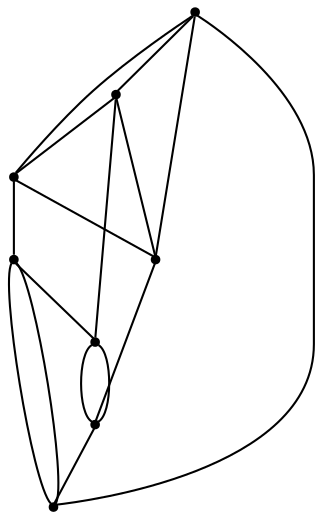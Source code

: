 graph {
  node [shape=point,comment="{\"directed\":false,\"doi\":\"10.1007/978-3-319-27261-0_16\",\"figure\":\"3\"}"]

  v0 [pos="1446.276210652626,2049.339926412427"]
  v1 [pos="1446.276210652626,2094.3466209813005"]
  v2 [pos="1446.2721409938936,2154.359616681988"]
  v3 [pos="1446.2595504871892,1989.3437178482714"]
  v4 [pos="1236.2427767586034,2049.339926412427"]
  v5 [pos="1236.2427767586034,2094.3466209813005"]
  v6 [pos="1236.2427767586034,2154.359616681988"]
  v7 [pos="1236.2427767586037,1989.339648239415"]

  v0 -- v3 [id="-1",pos="1446.276210652626,2049.339926412427 1423.7184738279657,2039.8760510170773 1415.8838720602425,2018.764573549137 1428.777568340011,2002.1955426164996 1432.9448988822608,1996.8363764538458 1438.983382203689,1992.3941440366298 1446.2595504871892,1989.3437178482714"]
  v6 -- v2 [id="-2",pos="1236.2427767586034,2154.359616681988 1446.2721409938936,2154.359616681988 1446.2721409938936,2154.359616681988 1446.2721409938936,2154.359616681988"]
  v5 -- v0 [id="-3",pos="1236.2427767586034,2094.3466209813005 1246.244344624636,2094.3466209813005 1246.244344624636,2094.3466209813005 1246.244344624636,2094.3466209813005 1256.2459124906684,2094.3466209813005 1276.2491753995687,2094.3466209813005 1288.751167026318,2094.3466209813005 1301.2531586530674,2094.3466209813005 1306.2538789976659,2094.3466209813005 1313.7551502798167,2086.84556880746 1321.2562943851324,2079.3443894583424 1331.2578622511646,2064.342157935385 1338.7591335333157,2056.8453025456774 1346.2602776386311,2049.3400535877036 1351.261125160065,2049.3400535877036 1386.2666762795961,2049.3400535877036 1402.070755802009,2049.3400535877036 1423.9906702586218,2049.3400535877036 1446.276210652626,2049.339926412427"]
  v4 -- v1 [id="-4",pos="1236.2427767586034,2049.339926412427 1246.244344624636,2049.339926412427 1246.244344624636,2049.339926412427 1246.244344624636,2049.339926412427 1256.2459124906684,2049.339926412427 1276.2491753995687,2049.339926412427 1288.751167026318,2049.339926412427 1301.2531586530674,2049.339926412427 1306.2538789976659,2049.339926412427 1313.7551502798167,2056.8451753704007 1321.2562943851324,2064.346354719518 1331.2578622511646,2079.3443894583424 1338.7591335333157,2086.8454416321833 1346.2602776386311,2094.346493806024 1351.261125160065,2094.346493806024 1386.2666762795961,2094.346493806024 1402.070755802009,2094.346493806024 1423.9906702586218,2094.346493806024 1446.276210652626,2094.3466209813005"]
  v5 -- v6 [id="-5",pos="1236.2427767586034,2094.3466209813005 1236.2427767586034,2154.359616681988 1236.2427767586034,2154.359616681988 1236.2427767586034,2154.359616681988"]
  v1 -- v2 [id="-7",pos="1446.276210652626,2094.3466209813005 1422.109814037044,2105.3981525317186 1415.5838619055437,2127.7888861085844 1431.6905537547518,2144.3580442164985 1435.5412139768662,2148.3210801908845 1440.5003474962903,2151.7174231320287 1446.2721409938936,2154.359616681988"]
  v2 -- v3 [id="-8",pos="1446.2721409938936,2154.359616681988 1408.6368272720479,2139.861635131382 1387.8252283973718,2091.1627879276216 1399.80630370634,2045.5935971096396 1406.840708825753,2018.8271437853027 1424.1643558128635,1997.8532699668167 1446.2595504871892,1989.3437178482714"]
  v7 -- v5 [id="-9",pos="1236.2427767586037,1989.339648239415 1226.8662830385415,1994.6904208338028 1219.0983219325656,2002.4580323877317 1213.7392172658217,2011.8345383679475 1197.1698560894436,2040.834571078015 1207.2422614527914,2077.7774628733864 1236.2427767586034,2094.3466209813005"]
  v6 -- v7 [id="-10",pos="1236.2427767586034,2154.359616681988 1190.6730274532488,2139.861635131382 1165.4856552031092,2091.1627879276216 1179.983814438231,2045.5935971096396 1188.5018645193716,2018.8271437853027 1209.4759953896835,1997.8532699668167 1236.2427767586037,1989.339648239415"]
  v4 -- v6 [id="-11",pos="1236.2427767586034,2049.339926412427 1205.1711866883707,2068.676291367355 1196.7739546008563,2107.85695933259 1217.4897893184793,2136.8571192179347 1222.4405291667674,2143.791478358534 1228.816539809336,2149.7339975156847 1236.2427767586034,2154.359616681988"]
  v3 -- v0 [id="-19",pos="1446.2595504871892,1989.3437178482714 1446.276210652626,2049.339926412427 1446.276210652626,2049.339926412427 1446.276210652626,2049.339926412427"]
  v0 -- v1 [id="-20",pos="1446.276210652626,2049.339926412427 1446.276210652626,2094.3466209813005 1446.276210652626,2094.3466209813005 1446.276210652626,2094.3466209813005"]
  v7 -- v4 [id="-21",pos="1236.2427767586037,1989.339648239415 1236.2427767586034,2049.339926412427 1236.2427767586034,2049.339926412427 1236.2427767586034,2049.339926412427"]
  v1 -- v2 [id="-22",pos="1446.276210652626,2094.3466209813005 1446.2721409938936,2154.359616681988 1446.2721409938936,2154.359616681988 1446.2721409938936,2154.359616681988"]
  v7 -- v3 [id="-25",pos="1236.2427767586037,1989.339648239415 1446.2595504871892,1989.3437178482714 1446.2595504871892,1989.3437178482714 1446.2595504871892,1989.3437178482714"]
  v4 -- v5 [id="-27",pos="1236.2427767586034,2049.339926412427 1236.2427767586034,2094.3466209813005 1236.2427767586034,2094.3466209813005 1236.2427767586034,2094.3466209813005"]
}